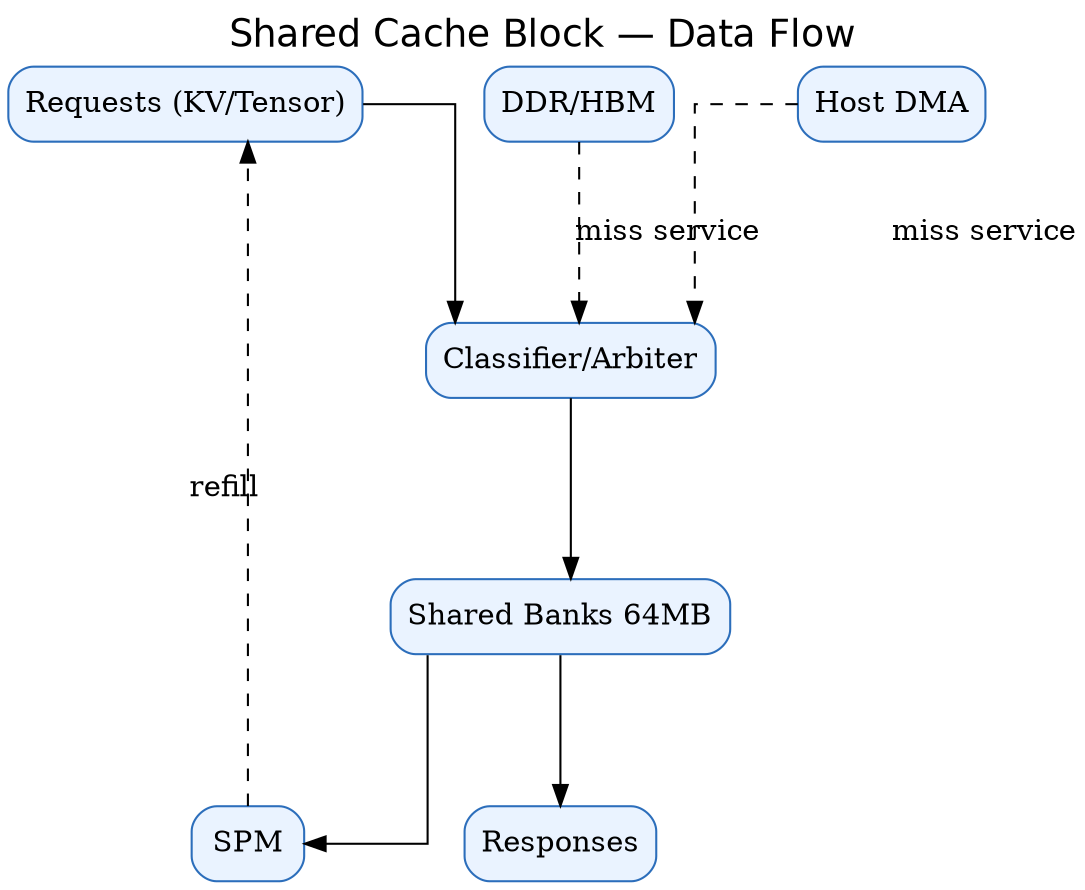 digraph CACHE_BLOCK_DFLOW {
  label="Shared Cache Block — Data Flow"; labelloc="t"; fontsize=18;
  rankdir=TB; splines=ortho; nodesep=0.8; ranksep=1.0; fontname="Helvetica";
  node[shape=box,style="rounded,filled",fillcolor="#EAF3FF",color="#2C6EBB"];

  req[label="Requests (KV/Tensor)"];
  fe[label="Classifier/Arbiter"];
  banks[label="Shared Banks 64MB"];
  spm[label="SPM"]; dram[label="DDR/HBM"]; host[label="Host DMA"];
  resp[label="Responses"];

  req -> fe -> banks -> {spm resp};
  {spm} -> req [style=dashed,label="refill"];
  {dram host} -> fe [style=dashed,label="miss service"];
}
